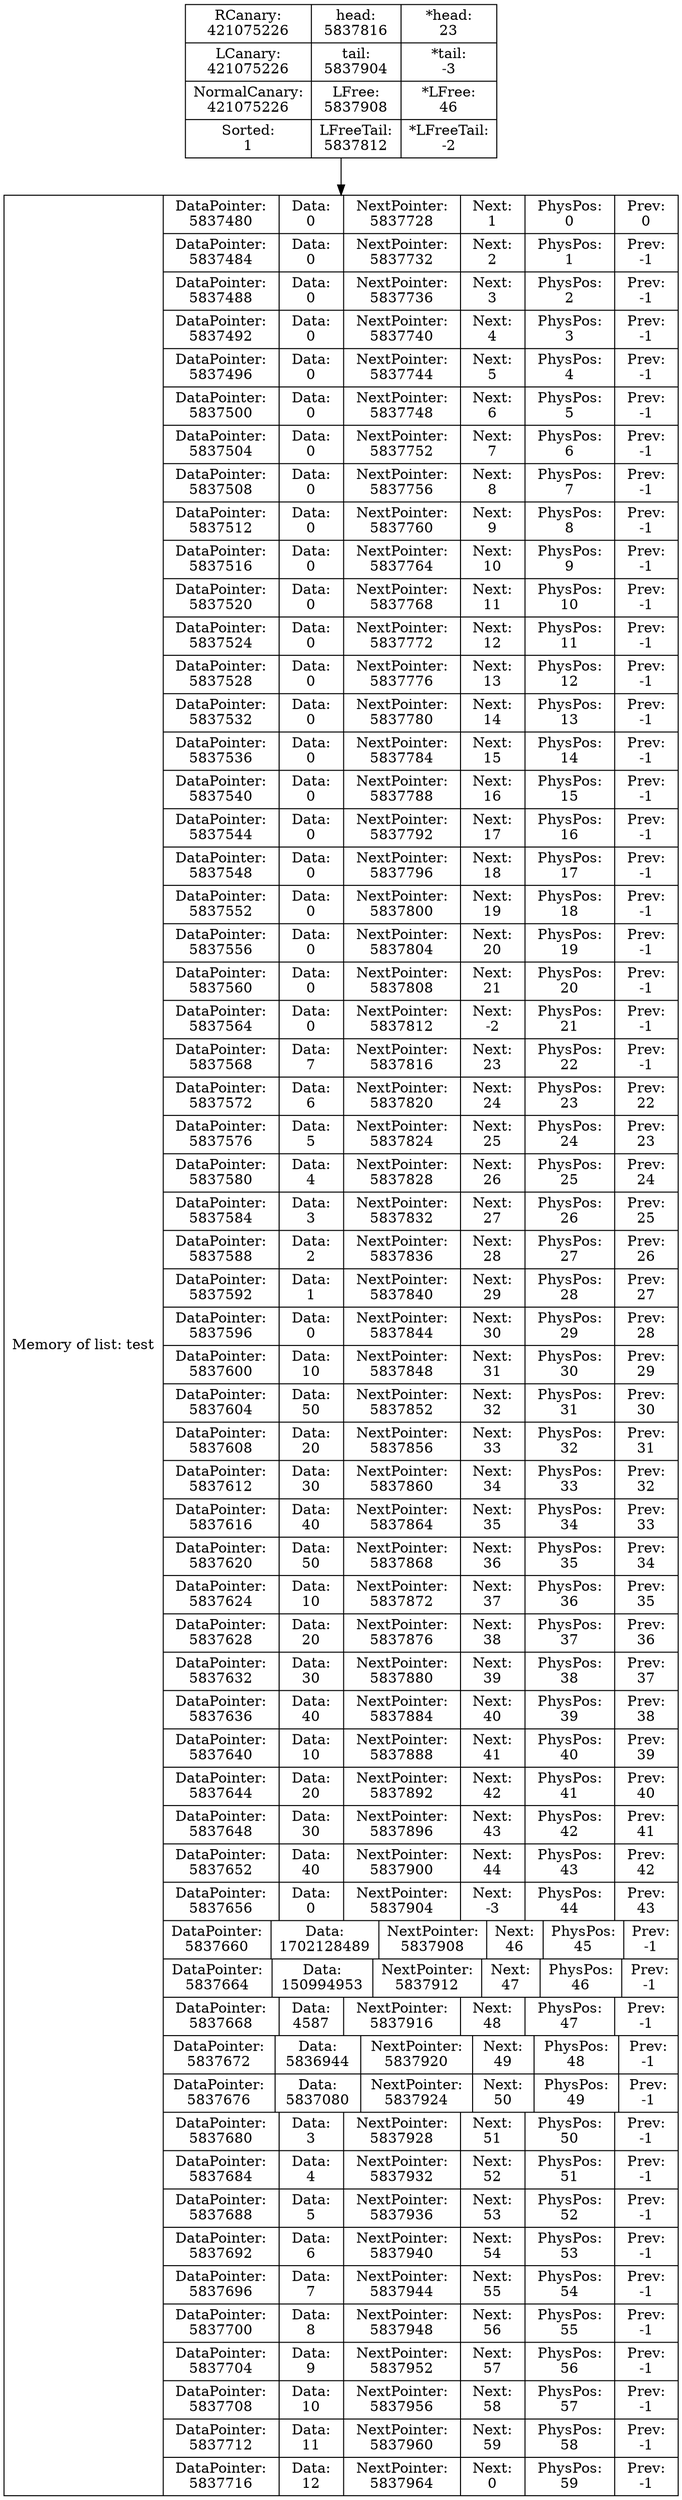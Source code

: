 digraph G{
data [shape=record,label="{Memory of list: test} | {{DataPointer:\n5837480 | Data:\n0 | NextPointer:\n5837728 | Next:\n1 | PhysPos:\n0 | Prev:\n0}
| {DataPointer:\n5837484 | Data:\n0 | NextPointer:\n5837732 | Next:\n2 | PhysPos:\n1 | Prev:\n-1}
| {DataPointer:\n5837488 | Data:\n0 | NextPointer:\n5837736 | Next:\n3 | PhysPos:\n2 | Prev:\n-1}
| {DataPointer:\n5837492 | Data:\n0 | NextPointer:\n5837740 | Next:\n4 | PhysPos:\n3 | Prev:\n-1}
| {DataPointer:\n5837496 | Data:\n0 | NextPointer:\n5837744 | Next:\n5 | PhysPos:\n4 | Prev:\n-1}
| {DataPointer:\n5837500 | Data:\n0 | NextPointer:\n5837748 | Next:\n6 | PhysPos:\n5 | Prev:\n-1}
| {DataPointer:\n5837504 | Data:\n0 | NextPointer:\n5837752 | Next:\n7 | PhysPos:\n6 | Prev:\n-1}
| {DataPointer:\n5837508 | Data:\n0 | NextPointer:\n5837756 | Next:\n8 | PhysPos:\n7 | Prev:\n-1}
| {DataPointer:\n5837512 | Data:\n0 | NextPointer:\n5837760 | Next:\n9 | PhysPos:\n8 | Prev:\n-1}
| {DataPointer:\n5837516 | Data:\n0 | NextPointer:\n5837764 | Next:\n10 | PhysPos:\n9 | Prev:\n-1}
| {DataPointer:\n5837520 | Data:\n0 | NextPointer:\n5837768 | Next:\n11 | PhysPos:\n10 | Prev:\n-1}
| {DataPointer:\n5837524 | Data:\n0 | NextPointer:\n5837772 | Next:\n12 | PhysPos:\n11 | Prev:\n-1}
| {DataPointer:\n5837528 | Data:\n0 | NextPointer:\n5837776 | Next:\n13 | PhysPos:\n12 | Prev:\n-1}
| {DataPointer:\n5837532 | Data:\n0 | NextPointer:\n5837780 | Next:\n14 | PhysPos:\n13 | Prev:\n-1}
| {DataPointer:\n5837536 | Data:\n0 | NextPointer:\n5837784 | Next:\n15 | PhysPos:\n14 | Prev:\n-1}
| {DataPointer:\n5837540 | Data:\n0 | NextPointer:\n5837788 | Next:\n16 | PhysPos:\n15 | Prev:\n-1}
| {DataPointer:\n5837544 | Data:\n0 | NextPointer:\n5837792 | Next:\n17 | PhysPos:\n16 | Prev:\n-1}
| {DataPointer:\n5837548 | Data:\n0 | NextPointer:\n5837796 | Next:\n18 | PhysPos:\n17 | Prev:\n-1}
| {DataPointer:\n5837552 | Data:\n0 | NextPointer:\n5837800 | Next:\n19 | PhysPos:\n18 | Prev:\n-1}
| {DataPointer:\n5837556 | Data:\n0 | NextPointer:\n5837804 | Next:\n20 | PhysPos:\n19 | Prev:\n-1}
| {DataPointer:\n5837560 | Data:\n0 | NextPointer:\n5837808 | Next:\n21 | PhysPos:\n20 | Prev:\n-1}
| {DataPointer:\n5837564 | Data:\n0 | NextPointer:\n5837812 | Next:\n-2 | PhysPos:\n21 | Prev:\n-1}
| {DataPointer:\n5837568 | Data:\n7 | NextPointer:\n5837816 | Next:\n23 | PhysPos:\n22 | Prev:\n-1}
| {DataPointer:\n5837572 | Data:\n6 | NextPointer:\n5837820 | Next:\n24 | PhysPos:\n23 | Prev:\n22}
| {DataPointer:\n5837576 | Data:\n5 | NextPointer:\n5837824 | Next:\n25 | PhysPos:\n24 | Prev:\n23}
| {DataPointer:\n5837580 | Data:\n4 | NextPointer:\n5837828 | Next:\n26 | PhysPos:\n25 | Prev:\n24}
| {DataPointer:\n5837584 | Data:\n3 | NextPointer:\n5837832 | Next:\n27 | PhysPos:\n26 | Prev:\n25}
| {DataPointer:\n5837588 | Data:\n2 | NextPointer:\n5837836 | Next:\n28 | PhysPos:\n27 | Prev:\n26}
| {DataPointer:\n5837592 | Data:\n1 | NextPointer:\n5837840 | Next:\n29 | PhysPos:\n28 | Prev:\n27}
| {DataPointer:\n5837596 | Data:\n0 | NextPointer:\n5837844 | Next:\n30 | PhysPos:\n29 | Prev:\n28}
| {DataPointer:\n5837600 | Data:\n10 | NextPointer:\n5837848 | Next:\n31 | PhysPos:\n30 | Prev:\n29}
| {DataPointer:\n5837604 | Data:\n50 | NextPointer:\n5837852 | Next:\n32 | PhysPos:\n31 | Prev:\n30}
| {DataPointer:\n5837608 | Data:\n20 | NextPointer:\n5837856 | Next:\n33 | PhysPos:\n32 | Prev:\n31}
| {DataPointer:\n5837612 | Data:\n30 | NextPointer:\n5837860 | Next:\n34 | PhysPos:\n33 | Prev:\n32}
| {DataPointer:\n5837616 | Data:\n40 | NextPointer:\n5837864 | Next:\n35 | PhysPos:\n34 | Prev:\n33}
| {DataPointer:\n5837620 | Data:\n50 | NextPointer:\n5837868 | Next:\n36 | PhysPos:\n35 | Prev:\n34}
| {DataPointer:\n5837624 | Data:\n10 | NextPointer:\n5837872 | Next:\n37 | PhysPos:\n36 | Prev:\n35}
| {DataPointer:\n5837628 | Data:\n20 | NextPointer:\n5837876 | Next:\n38 | PhysPos:\n37 | Prev:\n36}
| {DataPointer:\n5837632 | Data:\n30 | NextPointer:\n5837880 | Next:\n39 | PhysPos:\n38 | Prev:\n37}
| {DataPointer:\n5837636 | Data:\n40 | NextPointer:\n5837884 | Next:\n40 | PhysPos:\n39 | Prev:\n38}
| {DataPointer:\n5837640 | Data:\n10 | NextPointer:\n5837888 | Next:\n41 | PhysPos:\n40 | Prev:\n39}
| {DataPointer:\n5837644 | Data:\n20 | NextPointer:\n5837892 | Next:\n42 | PhysPos:\n41 | Prev:\n40}
| {DataPointer:\n5837648 | Data:\n30 | NextPointer:\n5837896 | Next:\n43 | PhysPos:\n42 | Prev:\n41}
| {DataPointer:\n5837652 | Data:\n40 | NextPointer:\n5837900 | Next:\n44 | PhysPos:\n43 | Prev:\n42}
| {DataPointer:\n5837656 | Data:\n0 | NextPointer:\n5837904 | Next:\n-3 | PhysPos:\n44 | Prev:\n43}
| {DataPointer:\n5837660 | Data:\n1702128489 | NextPointer:\n5837908 | Next:\n46 | PhysPos:\n45 | Prev:\n-1}
| {DataPointer:\n5837664 | Data:\n150994953 | NextPointer:\n5837912 | Next:\n47 | PhysPos:\n46 | Prev:\n-1}
| {DataPointer:\n5837668 | Data:\n4587 | NextPointer:\n5837916 | Next:\n48 | PhysPos:\n47 | Prev:\n-1}
| {DataPointer:\n5837672 | Data:\n5836944 | NextPointer:\n5837920 | Next:\n49 | PhysPos:\n48 | Prev:\n-1}
| {DataPointer:\n5837676 | Data:\n5837080 | NextPointer:\n5837924 | Next:\n50 | PhysPos:\n49 | Prev:\n-1}
| {DataPointer:\n5837680 | Data:\n3 | NextPointer:\n5837928 | Next:\n51 | PhysPos:\n50 | Prev:\n-1}
| {DataPointer:\n5837684 | Data:\n4 | NextPointer:\n5837932 | Next:\n52 | PhysPos:\n51 | Prev:\n-1}
| {DataPointer:\n5837688 | Data:\n5 | NextPointer:\n5837936 | Next:\n53 | PhysPos:\n52 | Prev:\n-1}
| {DataPointer:\n5837692 | Data:\n6 | NextPointer:\n5837940 | Next:\n54 | PhysPos:\n53 | Prev:\n-1}
| {DataPointer:\n5837696 | Data:\n7 | NextPointer:\n5837944 | Next:\n55 | PhysPos:\n54 | Prev:\n-1}
| {DataPointer:\n5837700 | Data:\n8 | NextPointer:\n5837948 | Next:\n56 | PhysPos:\n55 | Prev:\n-1}
| {DataPointer:\n5837704 | Data:\n9 | NextPointer:\n5837952 | Next:\n57 | PhysPos:\n56 | Prev:\n-1}
| {DataPointer:\n5837708 | Data:\n10 | NextPointer:\n5837956 | Next:\n58 | PhysPos:\n57 | Prev:\n-1}
| {DataPointer:\n5837712 | Data:\n11 | NextPointer:\n5837960 | Next:\n59 | PhysPos:\n58 | Prev:\n-1}
| {DataPointer:\n5837716 | Data:\n12 | NextPointer:\n5837964 | Next:\n0 | PhysPos:\n59 | Prev:\n-1}
}"];
Shild [shape=record,label="{ RCanary:\n421075226 | LCanary:\n421075226  | NormalCanary:\n421075226 | Sorted:\n1 } | { head:\n5837816 | tail:\n5837904 | LFree:\n5837908 | LFreeTail:\n5837812} | { *head:\n23 | *tail:\n-3 | *LFree:\n46 | *LFreeTail:\n-2}"];
Shild->data
}
